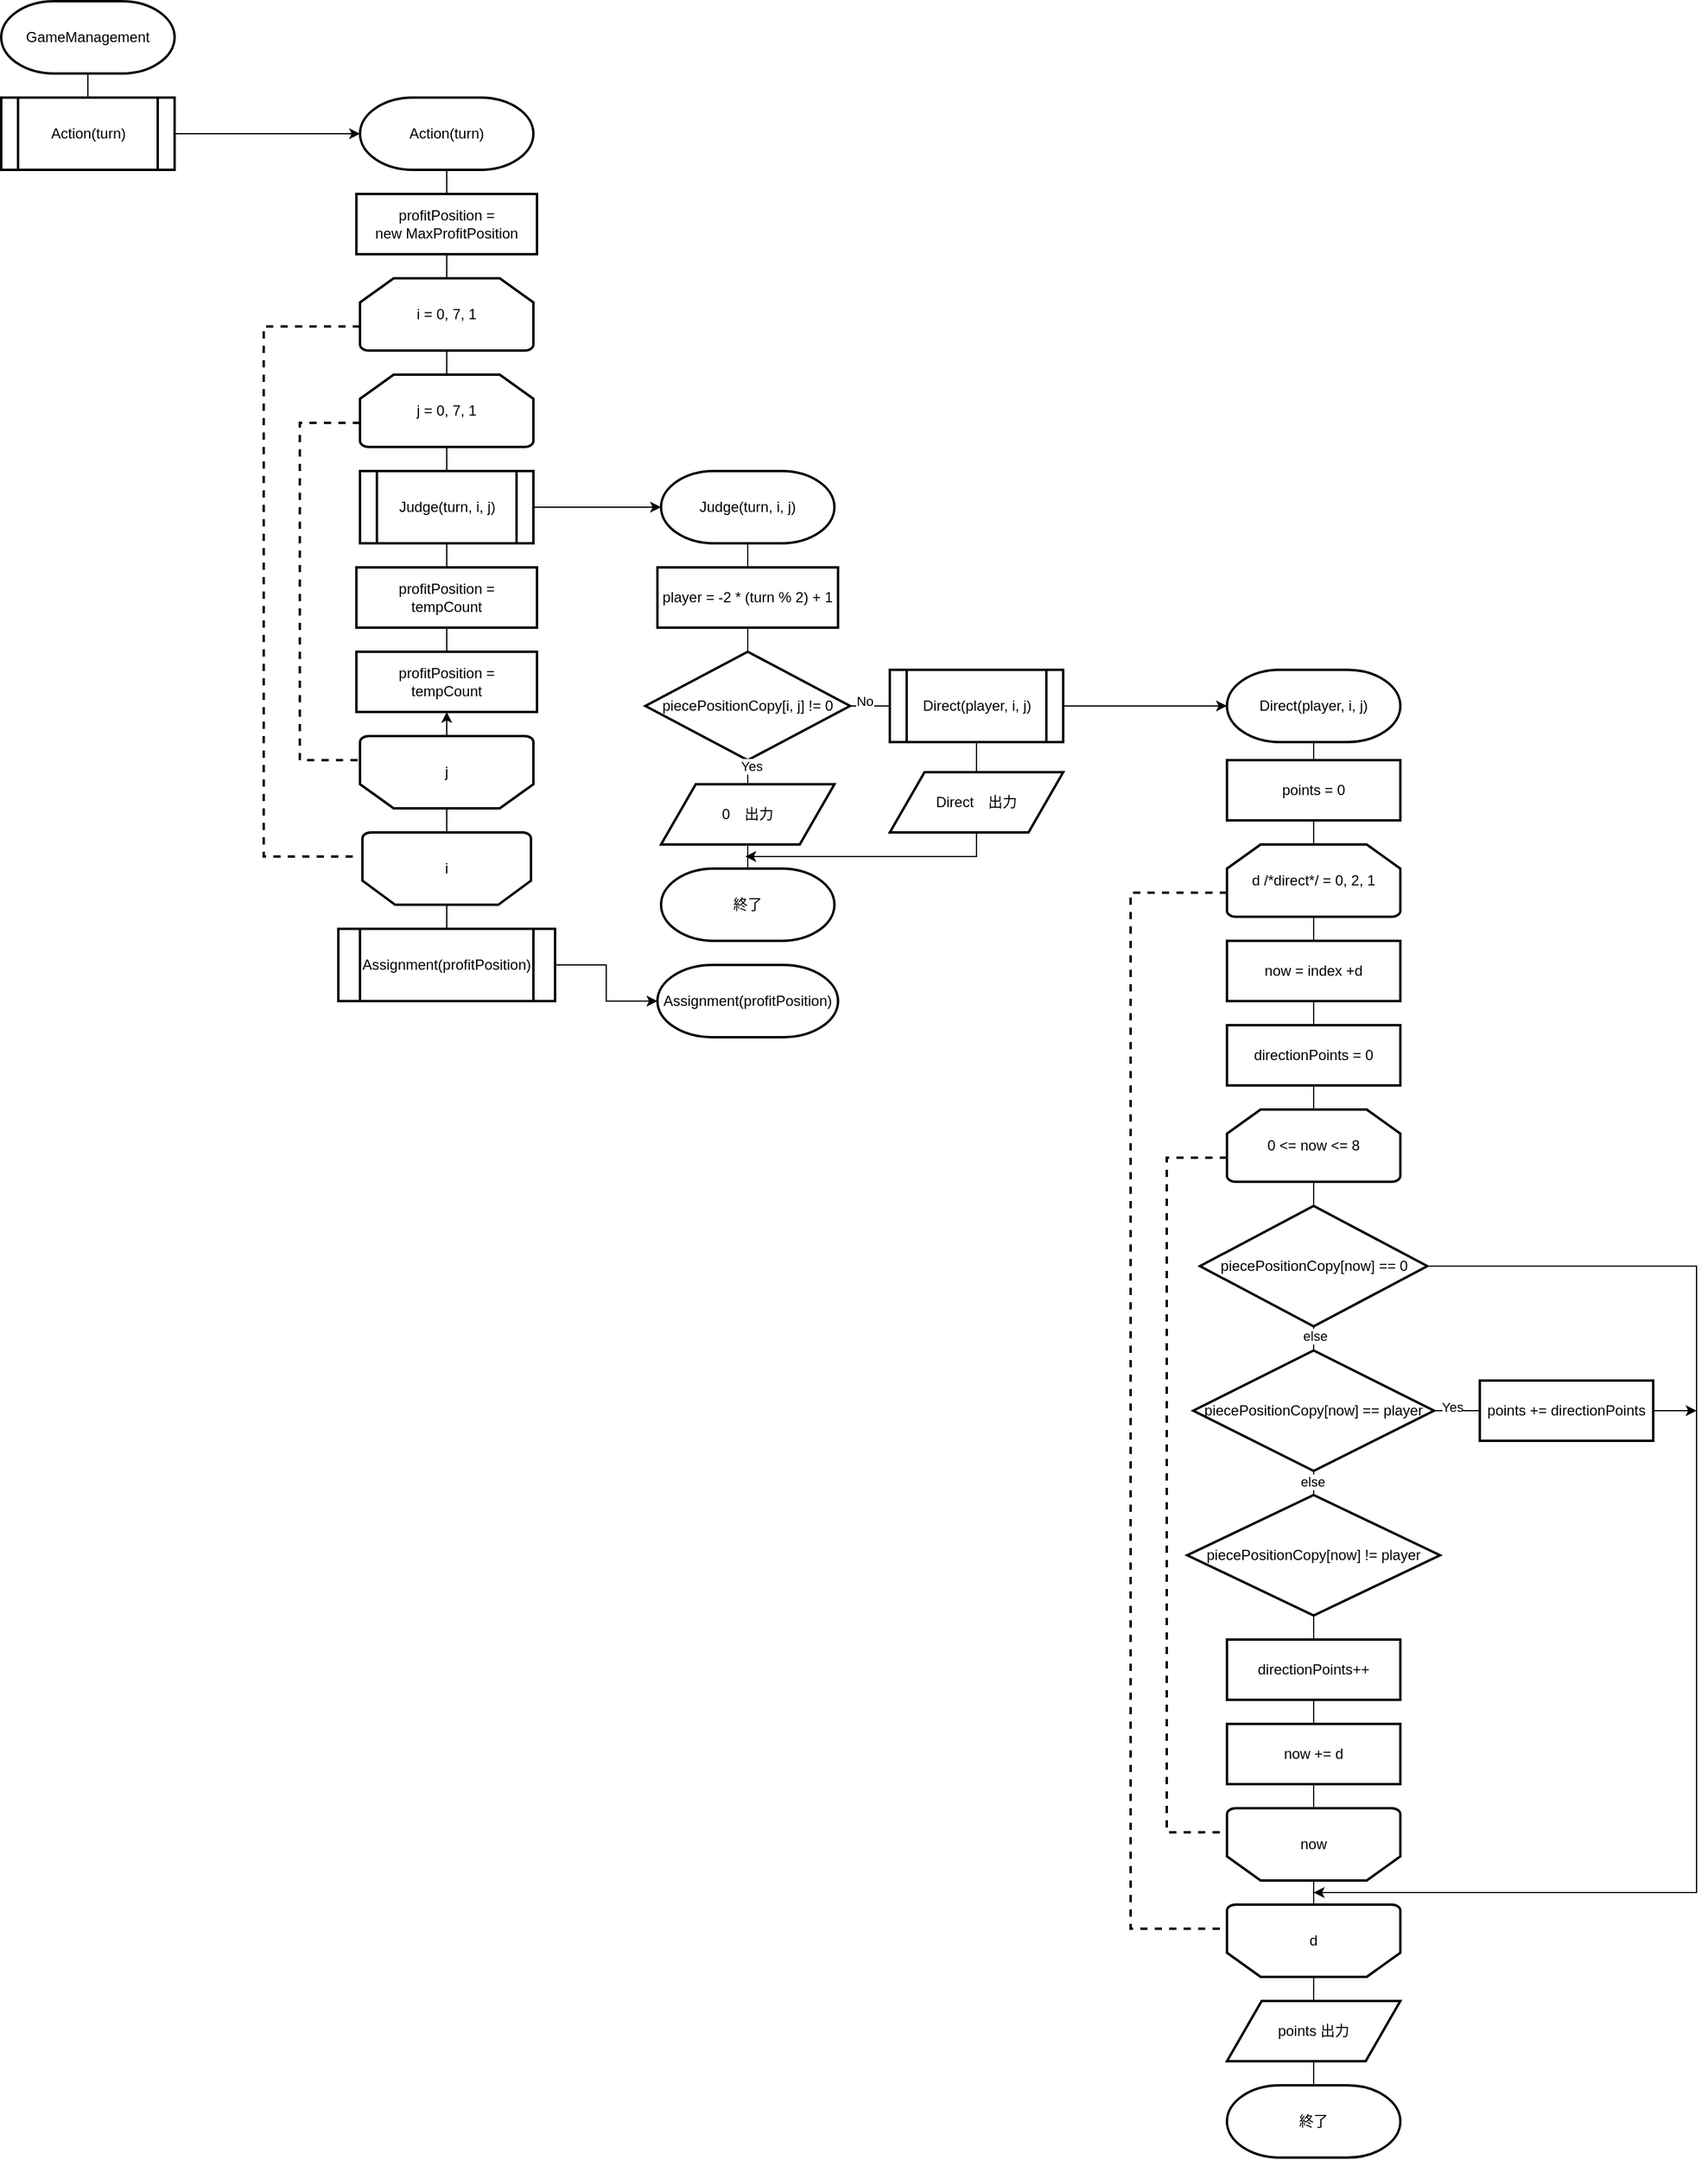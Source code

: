 <mxfile version="23.1.5" type="device" pages="2">
  <diagram id="C5RBs43oDa-KdzZeNtuy" name="Page-1">
    <mxGraphModel dx="1418" dy="820" grid="1" gridSize="10" guides="1" tooltips="1" connect="1" arrows="1" fold="1" page="1" pageScale="1" pageWidth="827" pageHeight="1169" math="0" shadow="0">
      <root>
        <mxCell id="WIyWlLk6GJQsqaUBKTNV-0" />
        <mxCell id="WIyWlLk6GJQsqaUBKTNV-1" parent="WIyWlLk6GJQsqaUBKTNV-0" />
        <mxCell id="agwVUXCPDCIQSjGOo7ro-16" value="" style="strokeWidth=2;html=1;shape=mxgraph.flowchart.annotation_1;align=left;pointerEvents=1;dashed=1;" parent="WIyWlLk6GJQsqaUBKTNV-1" vertex="1">
          <mxGeometry x="1280" y="750" width="80" height="860" as="geometry" />
        </mxCell>
        <mxCell id="eYszb-64A5oyMCoy8UrB-12" style="edgeStyle=orthogonalEdgeStyle;rounded=0;orthogonalLoop=1;jettySize=auto;html=1;strokeColor=none;" parent="WIyWlLk6GJQsqaUBKTNV-1" source="eYszb-64A5oyMCoy8UrB-8" edge="1">
          <mxGeometry relative="1" as="geometry">
            <mxPoint x="414" y="90" as="targetPoint" />
          </mxGeometry>
        </mxCell>
        <mxCell id="eYszb-64A5oyMCoy8UrB-13" style="edgeStyle=orthogonalEdgeStyle;rounded=0;orthogonalLoop=1;jettySize=auto;html=1;strokeColor=none;" parent="WIyWlLk6GJQsqaUBKTNV-1" source="eYszb-64A5oyMCoy8UrB-8" edge="1">
          <mxGeometry relative="1" as="geometry">
            <mxPoint x="414" y="90" as="targetPoint" />
          </mxGeometry>
        </mxCell>
        <mxCell id="eYszb-64A5oyMCoy8UrB-8" value="GameManagement" style="strokeWidth=2;html=1;shape=mxgraph.flowchart.terminator;whiteSpace=wrap;" parent="WIyWlLk6GJQsqaUBKTNV-1" vertex="1">
          <mxGeometry x="342" y="10" width="144" height="60" as="geometry" />
        </mxCell>
        <mxCell id="eYszb-64A5oyMCoy8UrB-15" value="Action(turn)" style="shape=process;whiteSpace=wrap;html=1;backgroundOutline=1;strokeWidth=2;" parent="WIyWlLk6GJQsqaUBKTNV-1" vertex="1">
          <mxGeometry x="342" y="90" width="144" height="60" as="geometry" />
        </mxCell>
        <mxCell id="eYszb-64A5oyMCoy8UrB-17" value="i = 0, 7, 1" style="strokeWidth=2;html=1;shape=mxgraph.flowchart.loop_limit;whiteSpace=wrap;" parent="WIyWlLk6GJQsqaUBKTNV-1" vertex="1">
          <mxGeometry x="640" y="240" width="144" height="60" as="geometry" />
        </mxCell>
        <mxCell id="eYszb-64A5oyMCoy8UrB-22" value="j = 0, 7, 1" style="strokeWidth=2;html=1;shape=mxgraph.flowchart.loop_limit;whiteSpace=wrap;container=0;aspect=fixed;" parent="WIyWlLk6GJQsqaUBKTNV-1" vertex="1">
          <mxGeometry x="640" y="320" width="144" height="60" as="geometry" />
        </mxCell>
        <mxCell id="eYszb-64A5oyMCoy8UrB-24" value="" style="endArrow=none;html=1;rounded=0;entryX=0.5;entryY=1;entryDx=0;entryDy=0;entryPerimeter=0;exitX=0.5;exitY=0;exitDx=0;exitDy=0;exitPerimeter=0;" parent="WIyWlLk6GJQsqaUBKTNV-1" source="eYszb-64A5oyMCoy8UrB-22" target="eYszb-64A5oyMCoy8UrB-17" edge="1">
          <mxGeometry width="50" height="50" relative="1" as="geometry">
            <mxPoint x="798" y="580" as="sourcePoint" />
            <mxPoint x="798" y="390" as="targetPoint" />
          </mxGeometry>
        </mxCell>
        <mxCell id="7pPhd5Vg0SRyyv8j0mYD-8" value="" style="edgeStyle=orthogonalEdgeStyle;rounded=0;orthogonalLoop=1;jettySize=auto;html=1;" parent="WIyWlLk6GJQsqaUBKTNV-1" source="eYszb-64A5oyMCoy8UrB-27" target="7pPhd5Vg0SRyyv8j0mYD-1" edge="1">
          <mxGeometry relative="1" as="geometry" />
        </mxCell>
        <mxCell id="eYszb-64A5oyMCoy8UrB-27" value="i" style="strokeWidth=2;html=1;shape=mxgraph.flowchart.loop_limit;whiteSpace=wrap;rotation=0;direction=west;" parent="WIyWlLk6GJQsqaUBKTNV-1" vertex="1">
          <mxGeometry x="642" y="700" width="140" height="60" as="geometry" />
        </mxCell>
        <mxCell id="eYszb-64A5oyMCoy8UrB-28" value="j" style="strokeWidth=2;html=1;shape=mxgraph.flowchart.loop_limit;whiteSpace=wrap;direction=west;" parent="WIyWlLk6GJQsqaUBKTNV-1" vertex="1">
          <mxGeometry x="640" y="620" width="144" height="60" as="geometry" />
        </mxCell>
        <mxCell id="eYszb-64A5oyMCoy8UrB-29" value="Action(turn)" style="strokeWidth=2;html=1;shape=mxgraph.flowchart.terminator;whiteSpace=wrap;" parent="WIyWlLk6GJQsqaUBKTNV-1" vertex="1">
          <mxGeometry x="640" y="90" width="144" height="60" as="geometry" />
        </mxCell>
        <mxCell id="eYszb-64A5oyMCoy8UrB-32" value="" style="strokeWidth=2;html=1;shape=mxgraph.flowchart.annotation_1;align=left;pointerEvents=1;dashed=1;" parent="WIyWlLk6GJQsqaUBKTNV-1" vertex="1">
          <mxGeometry x="560" y="280" width="80" height="440" as="geometry" />
        </mxCell>
        <mxCell id="eYszb-64A5oyMCoy8UrB-38" value="" style="endArrow=none;html=1;rounded=0;entryX=0.5;entryY=1;entryDx=0;entryDy=0;entryPerimeter=0;exitX=0.5;exitY=0;exitDx=0;exitDy=0;" parent="WIyWlLk6GJQsqaUBKTNV-1" source="eYszb-64A5oyMCoy8UrB-39" edge="1">
          <mxGeometry width="50" height="50" relative="1" as="geometry">
            <mxPoint x="712" y="400" as="sourcePoint" />
            <mxPoint x="712" y="380" as="targetPoint" />
          </mxGeometry>
        </mxCell>
        <mxCell id="eYszb-64A5oyMCoy8UrB-39" value="Judge(turn, i, j)" style="shape=process;whiteSpace=wrap;html=1;backgroundOutline=1;strokeWidth=2;" parent="WIyWlLk6GJQsqaUBKTNV-1" vertex="1">
          <mxGeometry x="640" y="400" width="144" height="60" as="geometry" />
        </mxCell>
        <mxCell id="eYszb-64A5oyMCoy8UrB-40" value="" style="endArrow=none;html=1;rounded=0;entryX=0.5;entryY=1;entryDx=0;entryDy=0;entryPerimeter=0;exitX=0.5;exitY=0;exitDx=0;exitDy=0;" parent="WIyWlLk6GJQsqaUBKTNV-1" source="eYszb-64A5oyMCoy8UrB-15" target="eYszb-64A5oyMCoy8UrB-8" edge="1">
          <mxGeometry width="50" height="50" relative="1" as="geometry">
            <mxPoint x="280" y="340" as="sourcePoint" />
            <mxPoint x="280" y="130" as="targetPoint" />
          </mxGeometry>
        </mxCell>
        <mxCell id="eYszb-64A5oyMCoy8UrB-41" value="Judge(turn, i, j)" style="strokeWidth=2;html=1;shape=mxgraph.flowchart.terminator;whiteSpace=wrap;" parent="WIyWlLk6GJQsqaUBKTNV-1" vertex="1">
          <mxGeometry x="890" y="400" width="144" height="60" as="geometry" />
        </mxCell>
        <mxCell id="eYszb-64A5oyMCoy8UrB-42" value="player = -2 * (turn % 2) + 1" style="html=1;dashed=0;whiteSpace=wrap;strokeWidth=2;" parent="WIyWlLk6GJQsqaUBKTNV-1" vertex="1">
          <mxGeometry x="887" y="480" width="150" height="50" as="geometry" />
        </mxCell>
        <mxCell id="eYszb-64A5oyMCoy8UrB-43" value="" style="endArrow=none;html=1;rounded=0;entryX=0.5;entryY=1;entryDx=0;entryDy=0;entryPerimeter=0;exitX=0.5;exitY=0;exitDx=0;exitDy=0;" parent="WIyWlLk6GJQsqaUBKTNV-1" source="eYszb-64A5oyMCoy8UrB-42" target="eYszb-64A5oyMCoy8UrB-41" edge="1">
          <mxGeometry width="50" height="50" relative="1" as="geometry">
            <mxPoint x="1110" y="660" as="sourcePoint" />
            <mxPoint x="1110" y="450" as="targetPoint" />
          </mxGeometry>
        </mxCell>
        <mxCell id="eYszb-64A5oyMCoy8UrB-47" value="piecePositionCopy[i, j] != 0" style="rhombus;whiteSpace=wrap;html=1;dashed=0;strokeWidth=2;" parent="WIyWlLk6GJQsqaUBKTNV-1" vertex="1">
          <mxGeometry x="877" y="550" width="170" height="90" as="geometry" />
        </mxCell>
        <mxCell id="eYszb-64A5oyMCoy8UrB-49" value="" style="endArrow=none;html=1;rounded=0;entryX=0.5;entryY=1;entryDx=0;entryDy=0;exitX=0.5;exitY=0;exitDx=0;exitDy=0;" parent="WIyWlLk6GJQsqaUBKTNV-1" source="eYszb-64A5oyMCoy8UrB-47" target="eYszb-64A5oyMCoy8UrB-42" edge="1">
          <mxGeometry width="50" height="50" relative="1" as="geometry">
            <mxPoint x="1170" y="700" as="sourcePoint" />
            <mxPoint x="1010" y="540" as="targetPoint" />
          </mxGeometry>
        </mxCell>
        <mxCell id="eYszb-64A5oyMCoy8UrB-50" value="0　出力" style="shape=parallelogram;perimeter=parallelogramPerimeter;whiteSpace=wrap;html=1;dashed=0;strokeWidth=2;" parent="WIyWlLk6GJQsqaUBKTNV-1" vertex="1">
          <mxGeometry x="890" y="660" width="144" height="50" as="geometry" />
        </mxCell>
        <mxCell id="eYszb-64A5oyMCoy8UrB-51" value="" style="endArrow=none;html=1;rounded=0;entryX=0.5;entryY=1;entryDx=0;entryDy=0;exitX=0.5;exitY=0;exitDx=0;exitDy=0;" parent="WIyWlLk6GJQsqaUBKTNV-1" source="eYszb-64A5oyMCoy8UrB-50" target="eYszb-64A5oyMCoy8UrB-47" edge="1">
          <mxGeometry width="50" height="50" relative="1" as="geometry">
            <mxPoint x="972" y="490" as="sourcePoint" />
            <mxPoint x="972" y="470" as="targetPoint" />
          </mxGeometry>
        </mxCell>
        <mxCell id="eYszb-64A5oyMCoy8UrB-52" value="Yes" style="edgeLabel;html=1;align=center;verticalAlign=middle;resizable=0;points=[];" parent="eYszb-64A5oyMCoy8UrB-51" vertex="1" connectable="0">
          <mxGeometry x="0.538" y="-3" relative="1" as="geometry">
            <mxPoint as="offset" />
          </mxGeometry>
        </mxCell>
        <mxCell id="eYszb-64A5oyMCoy8UrB-54" value="Direct(player, i, j)" style="shape=process;whiteSpace=wrap;html=1;backgroundOutline=1;strokeWidth=2;" parent="WIyWlLk6GJQsqaUBKTNV-1" vertex="1">
          <mxGeometry x="1080" y="565" width="144" height="60" as="geometry" />
        </mxCell>
        <mxCell id="eYszb-64A5oyMCoy8UrB-55" value="" style="endArrow=none;html=1;rounded=0;entryX=0;entryY=0.5;entryDx=0;entryDy=0;exitX=1;exitY=0.5;exitDx=0;exitDy=0;" parent="WIyWlLk6GJQsqaUBKTNV-1" source="eYszb-64A5oyMCoy8UrB-47" target="eYszb-64A5oyMCoy8UrB-54" edge="1">
          <mxGeometry width="50" height="50" relative="1" as="geometry">
            <mxPoint x="972" y="560" as="sourcePoint" />
            <mxPoint x="972" y="540" as="targetPoint" />
          </mxGeometry>
        </mxCell>
        <mxCell id="eYszb-64A5oyMCoy8UrB-56" value="No" style="edgeLabel;html=1;align=center;verticalAlign=middle;resizable=0;points=[];" parent="eYszb-64A5oyMCoy8UrB-55" vertex="1" connectable="0">
          <mxGeometry x="-0.258" y="4" relative="1" as="geometry">
            <mxPoint as="offset" />
          </mxGeometry>
        </mxCell>
        <mxCell id="eYszb-64A5oyMCoy8UrB-57" style="edgeStyle=orthogonalEdgeStyle;rounded=0;orthogonalLoop=1;jettySize=auto;html=1;entryX=0;entryY=0.5;entryDx=0;entryDy=0;entryPerimeter=0;" parent="WIyWlLk6GJQsqaUBKTNV-1" source="eYszb-64A5oyMCoy8UrB-15" target="eYszb-64A5oyMCoy8UrB-29" edge="1">
          <mxGeometry relative="1" as="geometry" />
        </mxCell>
        <mxCell id="eYszb-64A5oyMCoy8UrB-58" style="edgeStyle=orthogonalEdgeStyle;rounded=0;orthogonalLoop=1;jettySize=auto;html=1;entryX=0;entryY=0.5;entryDx=0;entryDy=0;entryPerimeter=0;" parent="WIyWlLk6GJQsqaUBKTNV-1" source="eYszb-64A5oyMCoy8UrB-39" target="eYszb-64A5oyMCoy8UrB-41" edge="1">
          <mxGeometry relative="1" as="geometry" />
        </mxCell>
        <mxCell id="eYszb-64A5oyMCoy8UrB-59" value="終了" style="strokeWidth=2;html=1;shape=mxgraph.flowchart.terminator;whiteSpace=wrap;" parent="WIyWlLk6GJQsqaUBKTNV-1" vertex="1">
          <mxGeometry x="890" y="730" width="144" height="60" as="geometry" />
        </mxCell>
        <mxCell id="eYszb-64A5oyMCoy8UrB-60" value="" style="endArrow=none;html=1;rounded=0;entryX=0.5;entryY=1;entryDx=0;entryDy=0;exitX=0.5;exitY=0;exitDx=0;exitDy=0;exitPerimeter=0;" parent="WIyWlLk6GJQsqaUBKTNV-1" source="eYszb-64A5oyMCoy8UrB-59" target="eYszb-64A5oyMCoy8UrB-50" edge="1">
          <mxGeometry width="50" height="50" relative="1" as="geometry">
            <mxPoint x="972" y="560" as="sourcePoint" />
            <mxPoint x="972" y="540" as="targetPoint" />
          </mxGeometry>
        </mxCell>
        <mxCell id="eYszb-64A5oyMCoy8UrB-61" value="Direct(player, i, j)" style="strokeWidth=2;html=1;shape=mxgraph.flowchart.terminator;whiteSpace=wrap;" parent="WIyWlLk6GJQsqaUBKTNV-1" vertex="1">
          <mxGeometry x="1360" y="565" width="144" height="60" as="geometry" />
        </mxCell>
        <mxCell id="eYszb-64A5oyMCoy8UrB-63" style="edgeStyle=orthogonalEdgeStyle;rounded=0;orthogonalLoop=1;jettySize=auto;html=1;entryX=0;entryY=0.5;entryDx=0;entryDy=0;entryPerimeter=0;" parent="WIyWlLk6GJQsqaUBKTNV-1" source="eYszb-64A5oyMCoy8UrB-54" target="eYszb-64A5oyMCoy8UrB-61" edge="1">
          <mxGeometry relative="1" as="geometry" />
        </mxCell>
        <mxCell id="eYszb-64A5oyMCoy8UrB-64" value="points = 0" style="html=1;dashed=0;whiteSpace=wrap;strokeWidth=2;" parent="WIyWlLk6GJQsqaUBKTNV-1" vertex="1">
          <mxGeometry x="1360" y="640" width="144" height="50" as="geometry" />
        </mxCell>
        <mxCell id="eYszb-64A5oyMCoy8UrB-65" value="" style="endArrow=none;html=1;rounded=0;entryX=0.5;entryY=1;entryDx=0;entryDy=0;exitX=0.5;exitY=0;exitDx=0;exitDy=0;entryPerimeter=0;" parent="WIyWlLk6GJQsqaUBKTNV-1" source="eYszb-64A5oyMCoy8UrB-64" target="eYszb-64A5oyMCoy8UrB-61" edge="1">
          <mxGeometry width="50" height="50" relative="1" as="geometry">
            <mxPoint x="972" y="560" as="sourcePoint" />
            <mxPoint x="972" y="540" as="targetPoint" />
          </mxGeometry>
        </mxCell>
        <mxCell id="eYszb-64A5oyMCoy8UrB-67" value="d /*direct*/ = 0, 2, 1" style="strokeWidth=2;html=1;shape=mxgraph.flowchart.loop_limit;whiteSpace=wrap;" parent="WIyWlLk6GJQsqaUBKTNV-1" vertex="1">
          <mxGeometry x="1360" y="710" width="144" height="60" as="geometry" />
        </mxCell>
        <mxCell id="coROIvZfiuk_chMDwLIC-0" value="" style="endArrow=none;html=1;rounded=0;entryX=0.5;entryY=1;entryDx=0;entryDy=0;exitX=0.5;exitY=0;exitDx=0;exitDy=0;exitPerimeter=0;" parent="WIyWlLk6GJQsqaUBKTNV-1" source="eYszb-64A5oyMCoy8UrB-67" target="eYszb-64A5oyMCoy8UrB-64" edge="1">
          <mxGeometry width="50" height="50" relative="1" as="geometry">
            <mxPoint x="1442" y="650" as="sourcePoint" />
            <mxPoint x="1432" y="770" as="targetPoint" />
          </mxGeometry>
        </mxCell>
        <mxCell id="RwoxaHTsZEn39ahJBDRb-0" value="now = index +d" style="html=1;dashed=0;whiteSpace=wrap;strokeWidth=2;" parent="WIyWlLk6GJQsqaUBKTNV-1" vertex="1">
          <mxGeometry x="1360" y="790" width="144" height="50" as="geometry" />
        </mxCell>
        <mxCell id="RwoxaHTsZEn39ahJBDRb-1" value="" style="endArrow=none;html=1;rounded=0;entryX=0.5;entryY=1;entryDx=0;entryDy=0;exitX=0.5;exitY=0;exitDx=0;exitDy=0;entryPerimeter=0;" parent="WIyWlLk6GJQsqaUBKTNV-1" source="RwoxaHTsZEn39ahJBDRb-0" target="eYszb-64A5oyMCoy8UrB-67" edge="1">
          <mxGeometry width="50" height="50" relative="1" as="geometry">
            <mxPoint x="1442" y="720" as="sourcePoint" />
            <mxPoint x="1442" y="700" as="targetPoint" />
          </mxGeometry>
        </mxCell>
        <mxCell id="RwoxaHTsZEn39ahJBDRb-2" value="directionPoints = 0" style="html=1;dashed=0;whiteSpace=wrap;strokeWidth=2;" parent="WIyWlLk6GJQsqaUBKTNV-1" vertex="1">
          <mxGeometry x="1360" y="860" width="144" height="50" as="geometry" />
        </mxCell>
        <mxCell id="RwoxaHTsZEn39ahJBDRb-3" value="" style="endArrow=none;html=1;rounded=0;entryX=0.5;entryY=1;entryDx=0;entryDy=0;exitX=0.5;exitY=0;exitDx=0;exitDy=0;" parent="WIyWlLk6GJQsqaUBKTNV-1" source="RwoxaHTsZEn39ahJBDRb-2" target="RwoxaHTsZEn39ahJBDRb-0" edge="1">
          <mxGeometry width="50" height="50" relative="1" as="geometry">
            <mxPoint x="1442" y="800" as="sourcePoint" />
            <mxPoint x="1442" y="780" as="targetPoint" />
          </mxGeometry>
        </mxCell>
        <mxCell id="RwoxaHTsZEn39ahJBDRb-4" value="0 &amp;lt;= now &amp;lt;= 8" style="strokeWidth=2;html=1;shape=mxgraph.flowchart.loop_limit;whiteSpace=wrap;" parent="WIyWlLk6GJQsqaUBKTNV-1" vertex="1">
          <mxGeometry x="1360" y="930" width="144" height="60" as="geometry" />
        </mxCell>
        <mxCell id="RwoxaHTsZEn39ahJBDRb-5" value="" style="endArrow=none;html=1;rounded=0;entryX=0.5;entryY=1;entryDx=0;entryDy=0;exitX=0.5;exitY=0;exitDx=0;exitDy=0;exitPerimeter=0;" parent="WIyWlLk6GJQsqaUBKTNV-1" source="RwoxaHTsZEn39ahJBDRb-4" target="RwoxaHTsZEn39ahJBDRb-2" edge="1">
          <mxGeometry width="50" height="50" relative="1" as="geometry">
            <mxPoint x="1442" y="870" as="sourcePoint" />
            <mxPoint x="1442" y="850" as="targetPoint" />
          </mxGeometry>
        </mxCell>
        <mxCell id="agwVUXCPDCIQSjGOo7ro-17" style="edgeStyle=orthogonalEdgeStyle;rounded=0;orthogonalLoop=1;jettySize=auto;html=1;" parent="WIyWlLk6GJQsqaUBKTNV-1" source="RwoxaHTsZEn39ahJBDRb-6" edge="1">
          <mxGeometry relative="1" as="geometry">
            <mxPoint x="1432" y="1580" as="targetPoint" />
            <Array as="points">
              <mxPoint x="1750" y="1060" />
              <mxPoint x="1750" y="1580" />
              <mxPoint x="1432" y="1580" />
            </Array>
          </mxGeometry>
        </mxCell>
        <mxCell id="RwoxaHTsZEn39ahJBDRb-6" value="piecePositionCopy[now] == 0" style="rhombus;whiteSpace=wrap;html=1;dashed=0;strokeWidth=2;" parent="WIyWlLk6GJQsqaUBKTNV-1" vertex="1">
          <mxGeometry x="1337.55" y="1010" width="188.89" height="100" as="geometry" />
        </mxCell>
        <mxCell id="RwoxaHTsZEn39ahJBDRb-7" value="" style="endArrow=none;html=1;rounded=0;entryX=0.5;entryY=1;entryDx=0;entryDy=0;exitX=0.5;exitY=0;exitDx=0;exitDy=0;entryPerimeter=0;" parent="WIyWlLk6GJQsqaUBKTNV-1" source="RwoxaHTsZEn39ahJBDRb-6" target="RwoxaHTsZEn39ahJBDRb-4" edge="1">
          <mxGeometry width="50" height="50" relative="1" as="geometry">
            <mxPoint x="1442" y="940" as="sourcePoint" />
            <mxPoint x="1442" y="920" as="targetPoint" />
          </mxGeometry>
        </mxCell>
        <mxCell id="RwoxaHTsZEn39ahJBDRb-8" value="piecePositionCopy[now] == player" style="rhombus;whiteSpace=wrap;html=1;dashed=0;strokeWidth=2;" parent="WIyWlLk6GJQsqaUBKTNV-1" vertex="1">
          <mxGeometry x="1332" y="1130" width="200" height="100" as="geometry" />
        </mxCell>
        <mxCell id="RwoxaHTsZEn39ahJBDRb-11" value="piecePositionCopy[now] != player" style="rhombus;whiteSpace=wrap;html=1;dashed=0;strokeWidth=2;" parent="WIyWlLk6GJQsqaUBKTNV-1" vertex="1">
          <mxGeometry x="1327" y="1250" width="210" height="100" as="geometry" />
        </mxCell>
        <mxCell id="agwVUXCPDCIQSjGOo7ro-5" value="" style="endArrow=none;html=1;rounded=0;entryX=0.5;entryY=1;entryDx=0;entryDy=0;exitX=0.5;exitY=0;exitDx=0;exitDy=0;" parent="WIyWlLk6GJQsqaUBKTNV-1" source="RwoxaHTsZEn39ahJBDRb-8" target="RwoxaHTsZEn39ahJBDRb-6" edge="1">
          <mxGeometry width="50" height="50" relative="1" as="geometry">
            <mxPoint x="1442" y="1020" as="sourcePoint" />
            <mxPoint x="1442" y="1000" as="targetPoint" />
          </mxGeometry>
        </mxCell>
        <mxCell id="agwVUXCPDCIQSjGOo7ro-7" value="else" style="edgeLabel;html=1;align=center;verticalAlign=middle;resizable=0;points=[];" parent="agwVUXCPDCIQSjGOo7ro-5" vertex="1" connectable="0">
          <mxGeometry x="0.175" y="-1" relative="1" as="geometry">
            <mxPoint as="offset" />
          </mxGeometry>
        </mxCell>
        <mxCell id="agwVUXCPDCIQSjGOo7ro-6" value="" style="endArrow=none;html=1;rounded=0;entryX=0.5;entryY=1;entryDx=0;entryDy=0;exitX=0.5;exitY=0;exitDx=0;exitDy=0;" parent="WIyWlLk6GJQsqaUBKTNV-1" source="RwoxaHTsZEn39ahJBDRb-11" target="RwoxaHTsZEn39ahJBDRb-8" edge="1">
          <mxGeometry width="50" height="50" relative="1" as="geometry">
            <mxPoint x="1452" y="1030" as="sourcePoint" />
            <mxPoint x="1452" y="1010" as="targetPoint" />
          </mxGeometry>
        </mxCell>
        <mxCell id="agwVUXCPDCIQSjGOo7ro-8" value="else" style="edgeLabel;html=1;align=center;verticalAlign=middle;resizable=0;points=[];" parent="agwVUXCPDCIQSjGOo7ro-6" vertex="1" connectable="0">
          <mxGeometry x="0.05" y="1" relative="1" as="geometry">
            <mxPoint y="-1" as="offset" />
          </mxGeometry>
        </mxCell>
        <mxCell id="agwVUXCPDCIQSjGOo7ro-9" value="now" style="strokeWidth=2;html=1;shape=mxgraph.flowchart.loop_limit;whiteSpace=wrap;direction=west;" parent="WIyWlLk6GJQsqaUBKTNV-1" vertex="1">
          <mxGeometry x="1360" y="1510" width="144" height="60" as="geometry" />
        </mxCell>
        <mxCell id="agwVUXCPDCIQSjGOo7ro-10" value="now += d" style="html=1;dashed=0;whiteSpace=wrap;strokeWidth=2;" parent="WIyWlLk6GJQsqaUBKTNV-1" vertex="1">
          <mxGeometry x="1360" y="1440" width="144" height="50" as="geometry" />
        </mxCell>
        <mxCell id="agwVUXCPDCIQSjGOo7ro-11" value="" style="endArrow=none;html=1;rounded=0;entryX=0.5;entryY=1;entryDx=0;entryDy=0;exitX=0.5;exitY=0;exitDx=0;exitDy=0;" parent="WIyWlLk6GJQsqaUBKTNV-1" source="agwVUXCPDCIQSjGOo7ro-10" target="agwVUXCPDCIQSjGOo7ro-22" edge="1">
          <mxGeometry width="50" height="50" relative="1" as="geometry">
            <mxPoint x="1442" y="1140" as="sourcePoint" />
            <mxPoint x="1432" y="1470" as="targetPoint" />
          </mxGeometry>
        </mxCell>
        <mxCell id="agwVUXCPDCIQSjGOo7ro-12" value="" style="endArrow=none;html=1;rounded=0;entryX=0.5;entryY=1;entryDx=0;entryDy=0;exitX=0.5;exitY=1;exitDx=0;exitDy=0;exitPerimeter=0;" parent="WIyWlLk6GJQsqaUBKTNV-1" source="agwVUXCPDCIQSjGOo7ro-9" target="agwVUXCPDCIQSjGOo7ro-10" edge="1">
          <mxGeometry width="50" height="50" relative="1" as="geometry">
            <mxPoint x="1442" y="1510" as="sourcePoint" />
            <mxPoint x="1442" y="1490" as="targetPoint" />
          </mxGeometry>
        </mxCell>
        <mxCell id="agwVUXCPDCIQSjGOo7ro-13" value="" style="strokeWidth=2;html=1;shape=mxgraph.flowchart.annotation_1;align=left;pointerEvents=1;dashed=1;" parent="WIyWlLk6GJQsqaUBKTNV-1" vertex="1">
          <mxGeometry x="1310" y="970" width="50" height="560" as="geometry" />
        </mxCell>
        <mxCell id="agwVUXCPDCIQSjGOo7ro-14" value="d" style="strokeWidth=2;html=1;shape=mxgraph.flowchart.loop_limit;whiteSpace=wrap;direction=west;" parent="WIyWlLk6GJQsqaUBKTNV-1" vertex="1">
          <mxGeometry x="1360" y="1590" width="144" height="60" as="geometry" />
        </mxCell>
        <mxCell id="agwVUXCPDCIQSjGOo7ro-15" value="" style="endArrow=none;html=1;rounded=0;entryX=0.5;entryY=0;entryDx=0;entryDy=0;exitX=0.5;exitY=1;exitDx=0;exitDy=0;exitPerimeter=0;entryPerimeter=0;" parent="WIyWlLk6GJQsqaUBKTNV-1" source="agwVUXCPDCIQSjGOo7ro-14" target="agwVUXCPDCIQSjGOo7ro-9" edge="1">
          <mxGeometry width="50" height="50" relative="1" as="geometry">
            <mxPoint x="1442" y="1520" as="sourcePoint" />
            <mxPoint x="1442" y="1500" as="targetPoint" />
          </mxGeometry>
        </mxCell>
        <mxCell id="agwVUXCPDCIQSjGOo7ro-21" style="edgeStyle=orthogonalEdgeStyle;rounded=0;orthogonalLoop=1;jettySize=auto;html=1;" parent="WIyWlLk6GJQsqaUBKTNV-1" source="agwVUXCPDCIQSjGOo7ro-18" edge="1">
          <mxGeometry relative="1" as="geometry">
            <mxPoint x="1750" y="1180" as="targetPoint" />
          </mxGeometry>
        </mxCell>
        <mxCell id="agwVUXCPDCIQSjGOo7ro-18" value="points += directionPoints" style="html=1;dashed=0;whiteSpace=wrap;strokeWidth=2;" parent="WIyWlLk6GJQsqaUBKTNV-1" vertex="1">
          <mxGeometry x="1570" y="1155" width="144" height="50" as="geometry" />
        </mxCell>
        <mxCell id="agwVUXCPDCIQSjGOo7ro-19" value="" style="endArrow=none;html=1;rounded=0;entryX=1;entryY=0.5;entryDx=0;entryDy=0;exitX=0;exitY=0.5;exitDx=0;exitDy=0;" parent="WIyWlLk6GJQsqaUBKTNV-1" source="agwVUXCPDCIQSjGOo7ro-18" target="RwoxaHTsZEn39ahJBDRb-8" edge="1">
          <mxGeometry width="50" height="50" relative="1" as="geometry">
            <mxPoint x="1442" y="1020" as="sourcePoint" />
            <mxPoint x="1442" y="1000" as="targetPoint" />
          </mxGeometry>
        </mxCell>
        <mxCell id="agwVUXCPDCIQSjGOo7ro-20" value="Yes" style="edgeLabel;html=1;align=center;verticalAlign=middle;resizable=0;points=[];" parent="agwVUXCPDCIQSjGOo7ro-19" vertex="1" connectable="0">
          <mxGeometry x="0.202" y="-3" relative="1" as="geometry">
            <mxPoint as="offset" />
          </mxGeometry>
        </mxCell>
        <mxCell id="agwVUXCPDCIQSjGOo7ro-22" value="directionPoints++" style="html=1;dashed=0;whiteSpace=wrap;strokeWidth=2;" parent="WIyWlLk6GJQsqaUBKTNV-1" vertex="1">
          <mxGeometry x="1360" y="1370" width="144" height="50" as="geometry" />
        </mxCell>
        <mxCell id="agwVUXCPDCIQSjGOo7ro-26" value="" style="endArrow=none;html=1;rounded=0;entryX=0.5;entryY=1;entryDx=0;entryDy=0;exitX=0.5;exitY=0;exitDx=0;exitDy=0;" parent="WIyWlLk6GJQsqaUBKTNV-1" source="agwVUXCPDCIQSjGOo7ro-22" target="RwoxaHTsZEn39ahJBDRb-11" edge="1">
          <mxGeometry width="50" height="50" relative="1" as="geometry">
            <mxPoint x="1442" y="1020" as="sourcePoint" />
            <mxPoint x="1442" y="1000" as="targetPoint" />
          </mxGeometry>
        </mxCell>
        <mxCell id="agwVUXCPDCIQSjGOo7ro-28" value="終了" style="strokeWidth=2;html=1;shape=mxgraph.flowchart.terminator;whiteSpace=wrap;" parent="WIyWlLk6GJQsqaUBKTNV-1" vertex="1">
          <mxGeometry x="1359.99" y="1740" width="144" height="60" as="geometry" />
        </mxCell>
        <mxCell id="agwVUXCPDCIQSjGOo7ro-31" value="points 出力" style="shape=parallelogram;perimeter=parallelogramPerimeter;whiteSpace=wrap;html=1;dashed=0;strokeWidth=2;" parent="WIyWlLk6GJQsqaUBKTNV-1" vertex="1">
          <mxGeometry x="1360" y="1670" width="144" height="50" as="geometry" />
        </mxCell>
        <mxCell id="agwVUXCPDCIQSjGOo7ro-32" value="" style="endArrow=none;html=1;rounded=0;entryX=0.5;entryY=0;entryDx=0;entryDy=0;exitX=0.5;exitY=0;exitDx=0;exitDy=0;entryPerimeter=0;" parent="WIyWlLk6GJQsqaUBKTNV-1" source="agwVUXCPDCIQSjGOo7ro-31" target="agwVUXCPDCIQSjGOo7ro-14" edge="1">
          <mxGeometry width="50" height="50" relative="1" as="geometry">
            <mxPoint x="1442" y="1600" as="sourcePoint" />
            <mxPoint x="1442" y="1580" as="targetPoint" />
          </mxGeometry>
        </mxCell>
        <mxCell id="agwVUXCPDCIQSjGOo7ro-33" value="" style="endArrow=none;html=1;rounded=0;entryX=0.5;entryY=1;entryDx=0;entryDy=0;exitX=0.5;exitY=0;exitDx=0;exitDy=0;exitPerimeter=0;" parent="WIyWlLk6GJQsqaUBKTNV-1" source="agwVUXCPDCIQSjGOo7ro-28" target="agwVUXCPDCIQSjGOo7ro-31" edge="1">
          <mxGeometry width="50" height="50" relative="1" as="geometry">
            <mxPoint x="1452" y="1610" as="sourcePoint" />
            <mxPoint x="1452" y="1590" as="targetPoint" />
          </mxGeometry>
        </mxCell>
        <mxCell id="agwVUXCPDCIQSjGOo7ro-37" style="edgeStyle=orthogonalEdgeStyle;rounded=0;orthogonalLoop=1;jettySize=auto;html=1;" parent="WIyWlLk6GJQsqaUBKTNV-1" source="agwVUXCPDCIQSjGOo7ro-35" edge="1">
          <mxGeometry relative="1" as="geometry">
            <mxPoint x="960" y="720" as="targetPoint" />
            <Array as="points">
              <mxPoint x="1152" y="720" />
            </Array>
          </mxGeometry>
        </mxCell>
        <mxCell id="agwVUXCPDCIQSjGOo7ro-35" value="Direct　出力" style="shape=parallelogram;perimeter=parallelogramPerimeter;whiteSpace=wrap;html=1;dashed=0;strokeWidth=2;" parent="WIyWlLk6GJQsqaUBKTNV-1" vertex="1">
          <mxGeometry x="1080" y="650" width="144" height="50" as="geometry" />
        </mxCell>
        <mxCell id="agwVUXCPDCIQSjGOo7ro-36" value="" style="endArrow=none;html=1;rounded=0;entryX=0.5;entryY=1;entryDx=0;entryDy=0;exitX=0.5;exitY=0;exitDx=0;exitDy=0;" parent="WIyWlLk6GJQsqaUBKTNV-1" source="agwVUXCPDCIQSjGOo7ro-35" target="eYszb-64A5oyMCoy8UrB-54" edge="1">
          <mxGeometry width="50" height="50" relative="1" as="geometry">
            <mxPoint x="972" y="560" as="sourcePoint" />
            <mxPoint x="972" y="540" as="targetPoint" />
          </mxGeometry>
        </mxCell>
        <mxCell id="agwVUXCPDCIQSjGOo7ro-38" value="profitPosition = &lt;br&gt;new MaxProfitPosition" style="html=1;dashed=0;whiteSpace=wrap;strokeWidth=2;" parent="WIyWlLk6GJQsqaUBKTNV-1" vertex="1">
          <mxGeometry x="637" y="170" width="150" height="50" as="geometry" />
        </mxCell>
        <mxCell id="agwVUXCPDCIQSjGOo7ro-39" value="" style="endArrow=none;html=1;rounded=0;entryX=0.5;entryY=1;entryDx=0;entryDy=0;exitX=0.5;exitY=0;exitDx=0;exitDy=0;exitPerimeter=0;" parent="WIyWlLk6GJQsqaUBKTNV-1" source="eYszb-64A5oyMCoy8UrB-17" target="agwVUXCPDCIQSjGOo7ro-38" edge="1">
          <mxGeometry width="50" height="50" relative="1" as="geometry">
            <mxPoint x="722" y="330" as="sourcePoint" />
            <mxPoint x="722" y="310" as="targetPoint" />
          </mxGeometry>
        </mxCell>
        <mxCell id="agwVUXCPDCIQSjGOo7ro-40" value="" style="endArrow=none;html=1;rounded=0;entryX=0.5;entryY=1;entryDx=0;entryDy=0;entryPerimeter=0;exitX=0.5;exitY=0;exitDx=0;exitDy=0;" parent="WIyWlLk6GJQsqaUBKTNV-1" source="agwVUXCPDCIQSjGOo7ro-38" target="eYszb-64A5oyMCoy8UrB-29" edge="1">
          <mxGeometry width="50" height="50" relative="1" as="geometry">
            <mxPoint x="732" y="340" as="sourcePoint" />
            <mxPoint x="732" y="320" as="targetPoint" />
          </mxGeometry>
        </mxCell>
        <mxCell id="7pPhd5Vg0SRyyv8j0mYD-0" value="profitPosition = &lt;br&gt;tempCount" style="html=1;dashed=0;whiteSpace=wrap;strokeWidth=2;" parent="WIyWlLk6GJQsqaUBKTNV-1" vertex="1">
          <mxGeometry x="637" y="480" width="150" height="50" as="geometry" />
        </mxCell>
        <mxCell id="7pPhd5Vg0SRyyv8j0mYD-1" value="profitPosition = &lt;br&gt;tempCount" style="html=1;dashed=0;whiteSpace=wrap;strokeWidth=2;" parent="WIyWlLk6GJQsqaUBKTNV-1" vertex="1">
          <mxGeometry x="637" y="550" width="150" height="50" as="geometry" />
        </mxCell>
        <mxCell id="7pPhd5Vg0SRyyv8j0mYD-2" value="" style="endArrow=none;html=1;rounded=0;entryX=0.5;entryY=1;entryDx=0;entryDy=0;exitX=0.5;exitY=0;exitDx=0;exitDy=0;" parent="WIyWlLk6GJQsqaUBKTNV-1" source="7pPhd5Vg0SRyyv8j0mYD-0" target="eYszb-64A5oyMCoy8UrB-39" edge="1">
          <mxGeometry width="50" height="50" relative="1" as="geometry">
            <mxPoint x="722" y="410" as="sourcePoint" />
            <mxPoint x="722" y="390" as="targetPoint" />
          </mxGeometry>
        </mxCell>
        <mxCell id="7pPhd5Vg0SRyyv8j0mYD-3" value="" style="endArrow=none;html=1;rounded=0;entryX=0.5;entryY=1;entryDx=0;entryDy=0;exitX=0.5;exitY=0;exitDx=0;exitDy=0;" parent="WIyWlLk6GJQsqaUBKTNV-1" source="7pPhd5Vg0SRyyv8j0mYD-1" target="7pPhd5Vg0SRyyv8j0mYD-0" edge="1">
          <mxGeometry width="50" height="50" relative="1" as="geometry">
            <mxPoint x="722" y="490" as="sourcePoint" />
            <mxPoint x="722" y="470" as="targetPoint" />
          </mxGeometry>
        </mxCell>
        <mxCell id="7pPhd5Vg0SRyyv8j0mYD-4" value="" style="endArrow=none;html=1;rounded=0;entryX=0.5;entryY=1;entryDx=0;entryDy=0;exitX=0.5;exitY=1;exitDx=0;exitDy=0;exitPerimeter=0;" parent="WIyWlLk6GJQsqaUBKTNV-1" source="eYszb-64A5oyMCoy8UrB-28" target="7pPhd5Vg0SRyyv8j0mYD-1" edge="1">
          <mxGeometry width="50" height="50" relative="1" as="geometry">
            <mxPoint x="722" y="560" as="sourcePoint" />
            <mxPoint x="722" y="540" as="targetPoint" />
          </mxGeometry>
        </mxCell>
        <mxCell id="7pPhd5Vg0SRyyv8j0mYD-5" value="" style="endArrow=none;html=1;rounded=0;entryX=0.5;entryY=0;entryDx=0;entryDy=0;exitX=0.5;exitY=1;exitDx=0;exitDy=0;exitPerimeter=0;entryPerimeter=0;" parent="WIyWlLk6GJQsqaUBKTNV-1" source="eYszb-64A5oyMCoy8UrB-27" target="eYszb-64A5oyMCoy8UrB-28" edge="1">
          <mxGeometry width="50" height="50" relative="1" as="geometry">
            <mxPoint x="722" y="630" as="sourcePoint" />
            <mxPoint x="722" y="610" as="targetPoint" />
          </mxGeometry>
        </mxCell>
        <mxCell id="7pPhd5Vg0SRyyv8j0mYD-6" value="" style="strokeWidth=2;html=1;shape=mxgraph.flowchart.annotation_1;align=left;pointerEvents=1;dashed=1;" parent="WIyWlLk6GJQsqaUBKTNV-1" vertex="1">
          <mxGeometry x="590" y="360" width="50" height="280" as="geometry" />
        </mxCell>
        <mxCell id="7pPhd5Vg0SRyyv8j0mYD-10" style="edgeStyle=orthogonalEdgeStyle;rounded=0;orthogonalLoop=1;jettySize=auto;html=1;entryX=0;entryY=0.5;entryDx=0;entryDy=0;entryPerimeter=0;" parent="WIyWlLk6GJQsqaUBKTNV-1" source="7pPhd5Vg0SRyyv8j0mYD-7" target="7pPhd5Vg0SRyyv8j0mYD-11" edge="1">
          <mxGeometry relative="1" as="geometry">
            <mxPoint x="850" y="840" as="targetPoint" />
          </mxGeometry>
        </mxCell>
        <mxCell id="7pPhd5Vg0SRyyv8j0mYD-7" value="Assignment(profitPosition)" style="shape=process;whiteSpace=wrap;html=1;backgroundOutline=1;strokeWidth=2;" parent="WIyWlLk6GJQsqaUBKTNV-1" vertex="1">
          <mxGeometry x="622" y="780" width="180" height="60" as="geometry" />
        </mxCell>
        <mxCell id="7pPhd5Vg0SRyyv8j0mYD-9" value="" style="endArrow=none;html=1;rounded=0;entryX=0.5;entryY=0;entryDx=0;entryDy=0;exitX=0.5;exitY=0;exitDx=0;exitDy=0;entryPerimeter=0;" parent="WIyWlLk6GJQsqaUBKTNV-1" source="7pPhd5Vg0SRyyv8j0mYD-7" target="eYszb-64A5oyMCoy8UrB-27" edge="1">
          <mxGeometry width="50" height="50" relative="1" as="geometry">
            <mxPoint x="722" y="710" as="sourcePoint" />
            <mxPoint x="722" y="690" as="targetPoint" />
          </mxGeometry>
        </mxCell>
        <mxCell id="7pPhd5Vg0SRyyv8j0mYD-11" value="Assignment(profitPosition)" style="strokeWidth=2;html=1;shape=mxgraph.flowchart.terminator;whiteSpace=wrap;" parent="WIyWlLk6GJQsqaUBKTNV-1" vertex="1">
          <mxGeometry x="887" y="810" width="150" height="60" as="geometry" />
        </mxCell>
      </root>
    </mxGraphModel>
  </diagram>
  <diagram name="Page-1のコピー" id="H1h4OZFNGxaSAXg3aYg-">
    <mxGraphModel dx="1434" dy="836" grid="1" gridSize="10" guides="1" tooltips="1" connect="1" arrows="1" fold="1" page="1" pageScale="1" pageWidth="827" pageHeight="1169" math="0" shadow="0">
      <root>
        <mxCell id="9-R6-vF6UG9NdgnYRo2X-0" />
        <mxCell id="9-R6-vF6UG9NdgnYRo2X-1" parent="9-R6-vF6UG9NdgnYRo2X-0" />
        <mxCell id="9-R6-vF6UG9NdgnYRo2X-2" value="" style="strokeWidth=2;html=1;shape=mxgraph.flowchart.annotation_1;align=left;pointerEvents=1;dashed=1;" vertex="1" parent="9-R6-vF6UG9NdgnYRo2X-1">
          <mxGeometry x="1280" y="750" width="80" height="860" as="geometry" />
        </mxCell>
        <mxCell id="9-R6-vF6UG9NdgnYRo2X-3" style="edgeStyle=orthogonalEdgeStyle;rounded=0;orthogonalLoop=1;jettySize=auto;html=1;strokeColor=none;" edge="1" parent="9-R6-vF6UG9NdgnYRo2X-1" source="9-R6-vF6UG9NdgnYRo2X-5">
          <mxGeometry relative="1" as="geometry">
            <mxPoint x="414" y="90" as="targetPoint" />
          </mxGeometry>
        </mxCell>
        <mxCell id="9-R6-vF6UG9NdgnYRo2X-4" style="edgeStyle=orthogonalEdgeStyle;rounded=0;orthogonalLoop=1;jettySize=auto;html=1;strokeColor=none;" edge="1" parent="9-R6-vF6UG9NdgnYRo2X-1" source="9-R6-vF6UG9NdgnYRo2X-5">
          <mxGeometry relative="1" as="geometry">
            <mxPoint x="414" y="90" as="targetPoint" />
          </mxGeometry>
        </mxCell>
        <mxCell id="9-R6-vF6UG9NdgnYRo2X-5" value="GameManagement" style="strokeWidth=2;html=1;shape=mxgraph.flowchart.terminator;whiteSpace=wrap;" vertex="1" parent="9-R6-vF6UG9NdgnYRo2X-1">
          <mxGeometry x="342" y="10" width="144" height="60" as="geometry" />
        </mxCell>
        <mxCell id="9-R6-vF6UG9NdgnYRo2X-6" value="Action(turn)" style="shape=process;whiteSpace=wrap;html=1;backgroundOutline=1;strokeWidth=2;" vertex="1" parent="9-R6-vF6UG9NdgnYRo2X-1">
          <mxGeometry x="342" y="90" width="144" height="60" as="geometry" />
        </mxCell>
        <mxCell id="9-R6-vF6UG9NdgnYRo2X-7" value="i = 0, 7, 1" style="strokeWidth=2;html=1;shape=mxgraph.flowchart.loop_limit;whiteSpace=wrap;" vertex="1" parent="9-R6-vF6UG9NdgnYRo2X-1">
          <mxGeometry x="640" y="240" width="144" height="60" as="geometry" />
        </mxCell>
        <mxCell id="9-R6-vF6UG9NdgnYRo2X-8" value="j = 0, 7, 1" style="strokeWidth=2;html=1;shape=mxgraph.flowchart.loop_limit;whiteSpace=wrap;container=0;aspect=fixed;" vertex="1" parent="9-R6-vF6UG9NdgnYRo2X-1">
          <mxGeometry x="640" y="320" width="144" height="60" as="geometry" />
        </mxCell>
        <mxCell id="9-R6-vF6UG9NdgnYRo2X-9" value="" style="endArrow=none;html=1;rounded=0;entryX=0.5;entryY=1;entryDx=0;entryDy=0;entryPerimeter=0;exitX=0.5;exitY=0;exitDx=0;exitDy=0;exitPerimeter=0;" edge="1" parent="9-R6-vF6UG9NdgnYRo2X-1" source="9-R6-vF6UG9NdgnYRo2X-8" target="9-R6-vF6UG9NdgnYRo2X-7">
          <mxGeometry width="50" height="50" relative="1" as="geometry">
            <mxPoint x="798" y="580" as="sourcePoint" />
            <mxPoint x="798" y="390" as="targetPoint" />
          </mxGeometry>
        </mxCell>
        <mxCell id="9-R6-vF6UG9NdgnYRo2X-11" value="i" style="strokeWidth=2;html=1;shape=mxgraph.flowchart.loop_limit;whiteSpace=wrap;rotation=0;direction=west;" vertex="1" parent="9-R6-vF6UG9NdgnYRo2X-1">
          <mxGeometry x="642" y="700" width="140" height="60" as="geometry" />
        </mxCell>
        <mxCell id="9-R6-vF6UG9NdgnYRo2X-12" value="j" style="strokeWidth=2;html=1;shape=mxgraph.flowchart.loop_limit;whiteSpace=wrap;direction=west;" vertex="1" parent="9-R6-vF6UG9NdgnYRo2X-1">
          <mxGeometry x="640" y="620" width="144" height="60" as="geometry" />
        </mxCell>
        <mxCell id="9-R6-vF6UG9NdgnYRo2X-13" value="Action(turn)" style="strokeWidth=2;html=1;shape=mxgraph.flowchart.terminator;whiteSpace=wrap;" vertex="1" parent="9-R6-vF6UG9NdgnYRo2X-1">
          <mxGeometry x="640" y="90" width="144" height="60" as="geometry" />
        </mxCell>
        <mxCell id="9-R6-vF6UG9NdgnYRo2X-14" value="" style="strokeWidth=2;html=1;shape=mxgraph.flowchart.annotation_1;align=left;pointerEvents=1;dashed=1;" vertex="1" parent="9-R6-vF6UG9NdgnYRo2X-1">
          <mxGeometry x="560" y="280" width="80" height="440" as="geometry" />
        </mxCell>
        <mxCell id="9-R6-vF6UG9NdgnYRo2X-15" value="" style="endArrow=none;html=1;rounded=0;entryX=0.5;entryY=1;entryDx=0;entryDy=0;entryPerimeter=0;exitX=0.5;exitY=0;exitDx=0;exitDy=0;" edge="1" parent="9-R6-vF6UG9NdgnYRo2X-1" source="9-R6-vF6UG9NdgnYRo2X-16">
          <mxGeometry width="50" height="50" relative="1" as="geometry">
            <mxPoint x="712" y="400" as="sourcePoint" />
            <mxPoint x="712" y="380" as="targetPoint" />
          </mxGeometry>
        </mxCell>
        <mxCell id="9-R6-vF6UG9NdgnYRo2X-16" value="Judge(turn, i, j)" style="shape=process;whiteSpace=wrap;html=1;backgroundOutline=1;strokeWidth=2;" vertex="1" parent="9-R6-vF6UG9NdgnYRo2X-1">
          <mxGeometry x="640" y="400" width="144" height="60" as="geometry" />
        </mxCell>
        <mxCell id="9-R6-vF6UG9NdgnYRo2X-17" value="" style="endArrow=none;html=1;rounded=0;entryX=0.5;entryY=1;entryDx=0;entryDy=0;entryPerimeter=0;exitX=0.5;exitY=0;exitDx=0;exitDy=0;" edge="1" parent="9-R6-vF6UG9NdgnYRo2X-1" source="9-R6-vF6UG9NdgnYRo2X-6" target="9-R6-vF6UG9NdgnYRo2X-5">
          <mxGeometry width="50" height="50" relative="1" as="geometry">
            <mxPoint x="280" y="340" as="sourcePoint" />
            <mxPoint x="280" y="130" as="targetPoint" />
          </mxGeometry>
        </mxCell>
        <mxCell id="9-R6-vF6UG9NdgnYRo2X-18" value="Judge(turn, i, j)" style="strokeWidth=2;html=1;shape=mxgraph.flowchart.terminator;whiteSpace=wrap;" vertex="1" parent="9-R6-vF6UG9NdgnYRo2X-1">
          <mxGeometry x="890" y="400" width="144" height="60" as="geometry" />
        </mxCell>
        <mxCell id="9-R6-vF6UG9NdgnYRo2X-19" value="player = -2 * (turn % 2) + 1" style="html=1;dashed=0;whiteSpace=wrap;strokeWidth=2;" vertex="1" parent="9-R6-vF6UG9NdgnYRo2X-1">
          <mxGeometry x="887" y="480" width="150" height="50" as="geometry" />
        </mxCell>
        <mxCell id="9-R6-vF6UG9NdgnYRo2X-20" value="" style="endArrow=none;html=1;rounded=0;entryX=0.5;entryY=1;entryDx=0;entryDy=0;entryPerimeter=0;exitX=0.5;exitY=0;exitDx=0;exitDy=0;" edge="1" parent="9-R6-vF6UG9NdgnYRo2X-1" source="9-R6-vF6UG9NdgnYRo2X-19" target="9-R6-vF6UG9NdgnYRo2X-18">
          <mxGeometry width="50" height="50" relative="1" as="geometry">
            <mxPoint x="1110" y="660" as="sourcePoint" />
            <mxPoint x="1110" y="450" as="targetPoint" />
          </mxGeometry>
        </mxCell>
        <mxCell id="9-R6-vF6UG9NdgnYRo2X-21" value="piecePositionCopy[i, j] != 0" style="rhombus;whiteSpace=wrap;html=1;dashed=0;strokeWidth=2;" vertex="1" parent="9-R6-vF6UG9NdgnYRo2X-1">
          <mxGeometry x="877" y="550" width="170" height="90" as="geometry" />
        </mxCell>
        <mxCell id="9-R6-vF6UG9NdgnYRo2X-22" value="" style="endArrow=none;html=1;rounded=0;entryX=0.5;entryY=1;entryDx=0;entryDy=0;exitX=0.5;exitY=0;exitDx=0;exitDy=0;" edge="1" parent="9-R6-vF6UG9NdgnYRo2X-1" source="9-R6-vF6UG9NdgnYRo2X-21" target="9-R6-vF6UG9NdgnYRo2X-19">
          <mxGeometry width="50" height="50" relative="1" as="geometry">
            <mxPoint x="1170" y="700" as="sourcePoint" />
            <mxPoint x="1010" y="540" as="targetPoint" />
          </mxGeometry>
        </mxCell>
        <mxCell id="9-R6-vF6UG9NdgnYRo2X-23" value="0　出力" style="shape=parallelogram;perimeter=parallelogramPerimeter;whiteSpace=wrap;html=1;dashed=0;strokeWidth=2;" vertex="1" parent="9-R6-vF6UG9NdgnYRo2X-1">
          <mxGeometry x="890" y="660" width="144" height="50" as="geometry" />
        </mxCell>
        <mxCell id="9-R6-vF6UG9NdgnYRo2X-24" value="" style="endArrow=none;html=1;rounded=0;entryX=0.5;entryY=1;entryDx=0;entryDy=0;exitX=0.5;exitY=0;exitDx=0;exitDy=0;" edge="1" parent="9-R6-vF6UG9NdgnYRo2X-1" source="9-R6-vF6UG9NdgnYRo2X-23" target="9-R6-vF6UG9NdgnYRo2X-21">
          <mxGeometry width="50" height="50" relative="1" as="geometry">
            <mxPoint x="972" y="490" as="sourcePoint" />
            <mxPoint x="972" y="470" as="targetPoint" />
          </mxGeometry>
        </mxCell>
        <mxCell id="9-R6-vF6UG9NdgnYRo2X-25" value="Yes" style="edgeLabel;html=1;align=center;verticalAlign=middle;resizable=0;points=[];" vertex="1" connectable="0" parent="9-R6-vF6UG9NdgnYRo2X-24">
          <mxGeometry x="0.538" y="-3" relative="1" as="geometry">
            <mxPoint as="offset" />
          </mxGeometry>
        </mxCell>
        <mxCell id="9-R6-vF6UG9NdgnYRo2X-26" value="Direct(player, i, j)" style="shape=process;whiteSpace=wrap;html=1;backgroundOutline=1;strokeWidth=2;" vertex="1" parent="9-R6-vF6UG9NdgnYRo2X-1">
          <mxGeometry x="1080" y="565" width="144" height="60" as="geometry" />
        </mxCell>
        <mxCell id="9-R6-vF6UG9NdgnYRo2X-27" value="" style="endArrow=none;html=1;rounded=0;entryX=0;entryY=0.5;entryDx=0;entryDy=0;exitX=1;exitY=0.5;exitDx=0;exitDy=0;" edge="1" parent="9-R6-vF6UG9NdgnYRo2X-1" source="9-R6-vF6UG9NdgnYRo2X-21" target="9-R6-vF6UG9NdgnYRo2X-26">
          <mxGeometry width="50" height="50" relative="1" as="geometry">
            <mxPoint x="972" y="560" as="sourcePoint" />
            <mxPoint x="972" y="540" as="targetPoint" />
          </mxGeometry>
        </mxCell>
        <mxCell id="9-R6-vF6UG9NdgnYRo2X-28" value="No" style="edgeLabel;html=1;align=center;verticalAlign=middle;resizable=0;points=[];" vertex="1" connectable="0" parent="9-R6-vF6UG9NdgnYRo2X-27">
          <mxGeometry x="-0.258" y="4" relative="1" as="geometry">
            <mxPoint as="offset" />
          </mxGeometry>
        </mxCell>
        <mxCell id="9-R6-vF6UG9NdgnYRo2X-29" style="edgeStyle=orthogonalEdgeStyle;rounded=0;orthogonalLoop=1;jettySize=auto;html=1;entryX=0;entryY=0.5;entryDx=0;entryDy=0;entryPerimeter=0;" edge="1" parent="9-R6-vF6UG9NdgnYRo2X-1" source="9-R6-vF6UG9NdgnYRo2X-6" target="9-R6-vF6UG9NdgnYRo2X-13">
          <mxGeometry relative="1" as="geometry" />
        </mxCell>
        <mxCell id="9-R6-vF6UG9NdgnYRo2X-30" style="edgeStyle=orthogonalEdgeStyle;rounded=0;orthogonalLoop=1;jettySize=auto;html=1;entryX=0;entryY=0.5;entryDx=0;entryDy=0;entryPerimeter=0;" edge="1" parent="9-R6-vF6UG9NdgnYRo2X-1" source="9-R6-vF6UG9NdgnYRo2X-16" target="9-R6-vF6UG9NdgnYRo2X-18">
          <mxGeometry relative="1" as="geometry" />
        </mxCell>
        <mxCell id="9-R6-vF6UG9NdgnYRo2X-31" value="終了" style="strokeWidth=2;html=1;shape=mxgraph.flowchart.terminator;whiteSpace=wrap;" vertex="1" parent="9-R6-vF6UG9NdgnYRo2X-1">
          <mxGeometry x="890" y="730" width="144" height="60" as="geometry" />
        </mxCell>
        <mxCell id="9-R6-vF6UG9NdgnYRo2X-32" value="" style="endArrow=none;html=1;rounded=0;entryX=0.5;entryY=1;entryDx=0;entryDy=0;exitX=0.5;exitY=0;exitDx=0;exitDy=0;exitPerimeter=0;" edge="1" parent="9-R6-vF6UG9NdgnYRo2X-1" source="9-R6-vF6UG9NdgnYRo2X-31" target="9-R6-vF6UG9NdgnYRo2X-23">
          <mxGeometry width="50" height="50" relative="1" as="geometry">
            <mxPoint x="972" y="560" as="sourcePoint" />
            <mxPoint x="972" y="540" as="targetPoint" />
          </mxGeometry>
        </mxCell>
        <mxCell id="9-R6-vF6UG9NdgnYRo2X-33" value="Direct(player, i, j)" style="strokeWidth=2;html=1;shape=mxgraph.flowchart.terminator;whiteSpace=wrap;" vertex="1" parent="9-R6-vF6UG9NdgnYRo2X-1">
          <mxGeometry x="1360" y="565" width="144" height="60" as="geometry" />
        </mxCell>
        <mxCell id="9-R6-vF6UG9NdgnYRo2X-34" style="edgeStyle=orthogonalEdgeStyle;rounded=0;orthogonalLoop=1;jettySize=auto;html=1;entryX=0;entryY=0.5;entryDx=0;entryDy=0;entryPerimeter=0;" edge="1" parent="9-R6-vF6UG9NdgnYRo2X-1" source="9-R6-vF6UG9NdgnYRo2X-26" target="9-R6-vF6UG9NdgnYRo2X-33">
          <mxGeometry relative="1" as="geometry" />
        </mxCell>
        <mxCell id="9-R6-vF6UG9NdgnYRo2X-35" value="points = 0" style="html=1;dashed=0;whiteSpace=wrap;strokeWidth=2;" vertex="1" parent="9-R6-vF6UG9NdgnYRo2X-1">
          <mxGeometry x="1360" y="640" width="144" height="50" as="geometry" />
        </mxCell>
        <mxCell id="9-R6-vF6UG9NdgnYRo2X-36" value="" style="endArrow=none;html=1;rounded=0;entryX=0.5;entryY=1;entryDx=0;entryDy=0;exitX=0.5;exitY=0;exitDx=0;exitDy=0;entryPerimeter=0;" edge="1" parent="9-R6-vF6UG9NdgnYRo2X-1" source="9-R6-vF6UG9NdgnYRo2X-35" target="9-R6-vF6UG9NdgnYRo2X-33">
          <mxGeometry width="50" height="50" relative="1" as="geometry">
            <mxPoint x="972" y="560" as="sourcePoint" />
            <mxPoint x="972" y="540" as="targetPoint" />
          </mxGeometry>
        </mxCell>
        <mxCell id="9-R6-vF6UG9NdgnYRo2X-37" value="d /*direct*/ = 0, 2, 1" style="strokeWidth=2;html=1;shape=mxgraph.flowchart.loop_limit;whiteSpace=wrap;" vertex="1" parent="9-R6-vF6UG9NdgnYRo2X-1">
          <mxGeometry x="1360" y="710" width="144" height="60" as="geometry" />
        </mxCell>
        <mxCell id="9-R6-vF6UG9NdgnYRo2X-38" value="" style="endArrow=none;html=1;rounded=0;entryX=0.5;entryY=1;entryDx=0;entryDy=0;exitX=0.5;exitY=0;exitDx=0;exitDy=0;exitPerimeter=0;" edge="1" parent="9-R6-vF6UG9NdgnYRo2X-1" source="9-R6-vF6UG9NdgnYRo2X-37" target="9-R6-vF6UG9NdgnYRo2X-35">
          <mxGeometry width="50" height="50" relative="1" as="geometry">
            <mxPoint x="1442" y="650" as="sourcePoint" />
            <mxPoint x="1432" y="770" as="targetPoint" />
          </mxGeometry>
        </mxCell>
        <mxCell id="9-R6-vF6UG9NdgnYRo2X-39" value="now = index +d" style="html=1;dashed=0;whiteSpace=wrap;strokeWidth=2;" vertex="1" parent="9-R6-vF6UG9NdgnYRo2X-1">
          <mxGeometry x="1360" y="790" width="144" height="50" as="geometry" />
        </mxCell>
        <mxCell id="9-R6-vF6UG9NdgnYRo2X-40" value="" style="endArrow=none;html=1;rounded=0;entryX=0.5;entryY=1;entryDx=0;entryDy=0;exitX=0.5;exitY=0;exitDx=0;exitDy=0;entryPerimeter=0;" edge="1" parent="9-R6-vF6UG9NdgnYRo2X-1" source="9-R6-vF6UG9NdgnYRo2X-39" target="9-R6-vF6UG9NdgnYRo2X-37">
          <mxGeometry width="50" height="50" relative="1" as="geometry">
            <mxPoint x="1442" y="720" as="sourcePoint" />
            <mxPoint x="1442" y="700" as="targetPoint" />
          </mxGeometry>
        </mxCell>
        <mxCell id="9-R6-vF6UG9NdgnYRo2X-41" value="directionPoints = 0" style="html=1;dashed=0;whiteSpace=wrap;strokeWidth=2;" vertex="1" parent="9-R6-vF6UG9NdgnYRo2X-1">
          <mxGeometry x="1360" y="860" width="144" height="50" as="geometry" />
        </mxCell>
        <mxCell id="9-R6-vF6UG9NdgnYRo2X-42" value="" style="endArrow=none;html=1;rounded=0;entryX=0.5;entryY=1;entryDx=0;entryDy=0;exitX=0.5;exitY=0;exitDx=0;exitDy=0;" edge="1" parent="9-R6-vF6UG9NdgnYRo2X-1" source="9-R6-vF6UG9NdgnYRo2X-41" target="9-R6-vF6UG9NdgnYRo2X-39">
          <mxGeometry width="50" height="50" relative="1" as="geometry">
            <mxPoint x="1442" y="800" as="sourcePoint" />
            <mxPoint x="1442" y="780" as="targetPoint" />
          </mxGeometry>
        </mxCell>
        <mxCell id="9-R6-vF6UG9NdgnYRo2X-43" value="0 &amp;lt;= now &amp;lt;= 8" style="strokeWidth=2;html=1;shape=mxgraph.flowchart.loop_limit;whiteSpace=wrap;" vertex="1" parent="9-R6-vF6UG9NdgnYRo2X-1">
          <mxGeometry x="1360" y="930" width="144" height="60" as="geometry" />
        </mxCell>
        <mxCell id="9-R6-vF6UG9NdgnYRo2X-44" value="" style="endArrow=none;html=1;rounded=0;entryX=0.5;entryY=1;entryDx=0;entryDy=0;exitX=0.5;exitY=0;exitDx=0;exitDy=0;exitPerimeter=0;" edge="1" parent="9-R6-vF6UG9NdgnYRo2X-1" source="9-R6-vF6UG9NdgnYRo2X-43" target="9-R6-vF6UG9NdgnYRo2X-41">
          <mxGeometry width="50" height="50" relative="1" as="geometry">
            <mxPoint x="1442" y="870" as="sourcePoint" />
            <mxPoint x="1442" y="850" as="targetPoint" />
          </mxGeometry>
        </mxCell>
        <mxCell id="9-R6-vF6UG9NdgnYRo2X-45" style="edgeStyle=orthogonalEdgeStyle;rounded=0;orthogonalLoop=1;jettySize=auto;html=1;" edge="1" parent="9-R6-vF6UG9NdgnYRo2X-1" source="9-R6-vF6UG9NdgnYRo2X-46">
          <mxGeometry relative="1" as="geometry">
            <mxPoint x="1432" y="1580" as="targetPoint" />
            <Array as="points">
              <mxPoint x="1750" y="1060" />
              <mxPoint x="1750" y="1580" />
              <mxPoint x="1432" y="1580" />
            </Array>
          </mxGeometry>
        </mxCell>
        <mxCell id="9-R6-vF6UG9NdgnYRo2X-46" value="piecePositionCopy[now] == 0" style="rhombus;whiteSpace=wrap;html=1;dashed=0;strokeWidth=2;" vertex="1" parent="9-R6-vF6UG9NdgnYRo2X-1">
          <mxGeometry x="1337.55" y="1010" width="188.89" height="100" as="geometry" />
        </mxCell>
        <mxCell id="9-R6-vF6UG9NdgnYRo2X-47" value="" style="endArrow=none;html=1;rounded=0;entryX=0.5;entryY=1;entryDx=0;entryDy=0;exitX=0.5;exitY=0;exitDx=0;exitDy=0;entryPerimeter=0;" edge="1" parent="9-R6-vF6UG9NdgnYRo2X-1" source="9-R6-vF6UG9NdgnYRo2X-46" target="9-R6-vF6UG9NdgnYRo2X-43">
          <mxGeometry width="50" height="50" relative="1" as="geometry">
            <mxPoint x="1442" y="940" as="sourcePoint" />
            <mxPoint x="1442" y="920" as="targetPoint" />
          </mxGeometry>
        </mxCell>
        <mxCell id="9-R6-vF6UG9NdgnYRo2X-48" value="piecePositionCopy[now] == player" style="rhombus;whiteSpace=wrap;html=1;dashed=0;strokeWidth=2;" vertex="1" parent="9-R6-vF6UG9NdgnYRo2X-1">
          <mxGeometry x="1332" y="1130" width="200" height="100" as="geometry" />
        </mxCell>
        <mxCell id="9-R6-vF6UG9NdgnYRo2X-49" value="piecePositionCopy[now] != player" style="rhombus;whiteSpace=wrap;html=1;dashed=0;strokeWidth=2;" vertex="1" parent="9-R6-vF6UG9NdgnYRo2X-1">
          <mxGeometry x="1327" y="1250" width="210" height="100" as="geometry" />
        </mxCell>
        <mxCell id="9-R6-vF6UG9NdgnYRo2X-50" value="" style="endArrow=none;html=1;rounded=0;entryX=0.5;entryY=1;entryDx=0;entryDy=0;exitX=0.5;exitY=0;exitDx=0;exitDy=0;" edge="1" parent="9-R6-vF6UG9NdgnYRo2X-1" source="9-R6-vF6UG9NdgnYRo2X-48" target="9-R6-vF6UG9NdgnYRo2X-46">
          <mxGeometry width="50" height="50" relative="1" as="geometry">
            <mxPoint x="1442" y="1020" as="sourcePoint" />
            <mxPoint x="1442" y="1000" as="targetPoint" />
          </mxGeometry>
        </mxCell>
        <mxCell id="9-R6-vF6UG9NdgnYRo2X-51" value="else" style="edgeLabel;html=1;align=center;verticalAlign=middle;resizable=0;points=[];" vertex="1" connectable="0" parent="9-R6-vF6UG9NdgnYRo2X-50">
          <mxGeometry x="0.175" y="-1" relative="1" as="geometry">
            <mxPoint as="offset" />
          </mxGeometry>
        </mxCell>
        <mxCell id="9-R6-vF6UG9NdgnYRo2X-52" value="" style="endArrow=none;html=1;rounded=0;entryX=0.5;entryY=1;entryDx=0;entryDy=0;exitX=0.5;exitY=0;exitDx=0;exitDy=0;" edge="1" parent="9-R6-vF6UG9NdgnYRo2X-1" source="9-R6-vF6UG9NdgnYRo2X-49" target="9-R6-vF6UG9NdgnYRo2X-48">
          <mxGeometry width="50" height="50" relative="1" as="geometry">
            <mxPoint x="1452" y="1030" as="sourcePoint" />
            <mxPoint x="1452" y="1010" as="targetPoint" />
          </mxGeometry>
        </mxCell>
        <mxCell id="9-R6-vF6UG9NdgnYRo2X-53" value="else" style="edgeLabel;html=1;align=center;verticalAlign=middle;resizable=0;points=[];" vertex="1" connectable="0" parent="9-R6-vF6UG9NdgnYRo2X-52">
          <mxGeometry x="0.05" y="1" relative="1" as="geometry">
            <mxPoint y="-1" as="offset" />
          </mxGeometry>
        </mxCell>
        <mxCell id="9-R6-vF6UG9NdgnYRo2X-54" value="now" style="strokeWidth=2;html=1;shape=mxgraph.flowchart.loop_limit;whiteSpace=wrap;direction=west;" vertex="1" parent="9-R6-vF6UG9NdgnYRo2X-1">
          <mxGeometry x="1360" y="1510" width="144" height="60" as="geometry" />
        </mxCell>
        <mxCell id="9-R6-vF6UG9NdgnYRo2X-55" value="now += d" style="html=1;dashed=0;whiteSpace=wrap;strokeWidth=2;" vertex="1" parent="9-R6-vF6UG9NdgnYRo2X-1">
          <mxGeometry x="1360" y="1440" width="144" height="50" as="geometry" />
        </mxCell>
        <mxCell id="9-R6-vF6UG9NdgnYRo2X-56" value="" style="endArrow=none;html=1;rounded=0;entryX=0.5;entryY=1;entryDx=0;entryDy=0;exitX=0.5;exitY=0;exitDx=0;exitDy=0;" edge="1" parent="9-R6-vF6UG9NdgnYRo2X-1" source="9-R6-vF6UG9NdgnYRo2X-55" target="9-R6-vF6UG9NdgnYRo2X-65">
          <mxGeometry width="50" height="50" relative="1" as="geometry">
            <mxPoint x="1442" y="1140" as="sourcePoint" />
            <mxPoint x="1432" y="1470" as="targetPoint" />
          </mxGeometry>
        </mxCell>
        <mxCell id="9-R6-vF6UG9NdgnYRo2X-57" value="" style="endArrow=none;html=1;rounded=0;entryX=0.5;entryY=1;entryDx=0;entryDy=0;exitX=0.5;exitY=1;exitDx=0;exitDy=0;exitPerimeter=0;" edge="1" parent="9-R6-vF6UG9NdgnYRo2X-1" source="9-R6-vF6UG9NdgnYRo2X-54" target="9-R6-vF6UG9NdgnYRo2X-55">
          <mxGeometry width="50" height="50" relative="1" as="geometry">
            <mxPoint x="1442" y="1510" as="sourcePoint" />
            <mxPoint x="1442" y="1490" as="targetPoint" />
          </mxGeometry>
        </mxCell>
        <mxCell id="9-R6-vF6UG9NdgnYRo2X-58" value="" style="strokeWidth=2;html=1;shape=mxgraph.flowchart.annotation_1;align=left;pointerEvents=1;dashed=1;" vertex="1" parent="9-R6-vF6UG9NdgnYRo2X-1">
          <mxGeometry x="1310" y="970" width="50" height="560" as="geometry" />
        </mxCell>
        <mxCell id="9-R6-vF6UG9NdgnYRo2X-59" value="d" style="strokeWidth=2;html=1;shape=mxgraph.flowchart.loop_limit;whiteSpace=wrap;direction=west;" vertex="1" parent="9-R6-vF6UG9NdgnYRo2X-1">
          <mxGeometry x="1360" y="1590" width="144" height="60" as="geometry" />
        </mxCell>
        <mxCell id="9-R6-vF6UG9NdgnYRo2X-60" value="" style="endArrow=none;html=1;rounded=0;entryX=0.5;entryY=0;entryDx=0;entryDy=0;exitX=0.5;exitY=1;exitDx=0;exitDy=0;exitPerimeter=0;entryPerimeter=0;" edge="1" parent="9-R6-vF6UG9NdgnYRo2X-1" source="9-R6-vF6UG9NdgnYRo2X-59" target="9-R6-vF6UG9NdgnYRo2X-54">
          <mxGeometry width="50" height="50" relative="1" as="geometry">
            <mxPoint x="1442" y="1520" as="sourcePoint" />
            <mxPoint x="1442" y="1500" as="targetPoint" />
          </mxGeometry>
        </mxCell>
        <mxCell id="9-R6-vF6UG9NdgnYRo2X-61" style="edgeStyle=orthogonalEdgeStyle;rounded=0;orthogonalLoop=1;jettySize=auto;html=1;" edge="1" parent="9-R6-vF6UG9NdgnYRo2X-1" source="9-R6-vF6UG9NdgnYRo2X-62">
          <mxGeometry relative="1" as="geometry">
            <mxPoint x="1750" y="1180" as="targetPoint" />
          </mxGeometry>
        </mxCell>
        <mxCell id="9-R6-vF6UG9NdgnYRo2X-62" value="points += directionPoints" style="html=1;dashed=0;whiteSpace=wrap;strokeWidth=2;" vertex="1" parent="9-R6-vF6UG9NdgnYRo2X-1">
          <mxGeometry x="1570" y="1155" width="144" height="50" as="geometry" />
        </mxCell>
        <mxCell id="9-R6-vF6UG9NdgnYRo2X-63" value="" style="endArrow=none;html=1;rounded=0;entryX=1;entryY=0.5;entryDx=0;entryDy=0;exitX=0;exitY=0.5;exitDx=0;exitDy=0;" edge="1" parent="9-R6-vF6UG9NdgnYRo2X-1" source="9-R6-vF6UG9NdgnYRo2X-62" target="9-R6-vF6UG9NdgnYRo2X-48">
          <mxGeometry width="50" height="50" relative="1" as="geometry">
            <mxPoint x="1442" y="1020" as="sourcePoint" />
            <mxPoint x="1442" y="1000" as="targetPoint" />
          </mxGeometry>
        </mxCell>
        <mxCell id="9-R6-vF6UG9NdgnYRo2X-64" value="Yes" style="edgeLabel;html=1;align=center;verticalAlign=middle;resizable=0;points=[];" vertex="1" connectable="0" parent="9-R6-vF6UG9NdgnYRo2X-63">
          <mxGeometry x="0.202" y="-3" relative="1" as="geometry">
            <mxPoint as="offset" />
          </mxGeometry>
        </mxCell>
        <mxCell id="9-R6-vF6UG9NdgnYRo2X-65" value="directionPoints++" style="html=1;dashed=0;whiteSpace=wrap;strokeWidth=2;" vertex="1" parent="9-R6-vF6UG9NdgnYRo2X-1">
          <mxGeometry x="1360" y="1370" width="144" height="50" as="geometry" />
        </mxCell>
        <mxCell id="9-R6-vF6UG9NdgnYRo2X-66" value="" style="endArrow=none;html=1;rounded=0;entryX=0.5;entryY=1;entryDx=0;entryDy=0;exitX=0.5;exitY=0;exitDx=0;exitDy=0;" edge="1" parent="9-R6-vF6UG9NdgnYRo2X-1" source="9-R6-vF6UG9NdgnYRo2X-65" target="9-R6-vF6UG9NdgnYRo2X-49">
          <mxGeometry width="50" height="50" relative="1" as="geometry">
            <mxPoint x="1442" y="1020" as="sourcePoint" />
            <mxPoint x="1442" y="1000" as="targetPoint" />
          </mxGeometry>
        </mxCell>
        <mxCell id="9-R6-vF6UG9NdgnYRo2X-67" value="終了" style="strokeWidth=2;html=1;shape=mxgraph.flowchart.terminator;whiteSpace=wrap;" vertex="1" parent="9-R6-vF6UG9NdgnYRo2X-1">
          <mxGeometry x="1359.99" y="1740" width="144" height="60" as="geometry" />
        </mxCell>
        <mxCell id="9-R6-vF6UG9NdgnYRo2X-68" value="points 出力" style="shape=parallelogram;perimeter=parallelogramPerimeter;whiteSpace=wrap;html=1;dashed=0;strokeWidth=2;" vertex="1" parent="9-R6-vF6UG9NdgnYRo2X-1">
          <mxGeometry x="1360" y="1670" width="144" height="50" as="geometry" />
        </mxCell>
        <mxCell id="9-R6-vF6UG9NdgnYRo2X-69" value="" style="endArrow=none;html=1;rounded=0;entryX=0.5;entryY=0;entryDx=0;entryDy=0;exitX=0.5;exitY=0;exitDx=0;exitDy=0;entryPerimeter=0;" edge="1" parent="9-R6-vF6UG9NdgnYRo2X-1" source="9-R6-vF6UG9NdgnYRo2X-68" target="9-R6-vF6UG9NdgnYRo2X-59">
          <mxGeometry width="50" height="50" relative="1" as="geometry">
            <mxPoint x="1442" y="1600" as="sourcePoint" />
            <mxPoint x="1442" y="1580" as="targetPoint" />
          </mxGeometry>
        </mxCell>
        <mxCell id="9-R6-vF6UG9NdgnYRo2X-70" value="" style="endArrow=none;html=1;rounded=0;entryX=0.5;entryY=1;entryDx=0;entryDy=0;exitX=0.5;exitY=0;exitDx=0;exitDy=0;exitPerimeter=0;" edge="1" parent="9-R6-vF6UG9NdgnYRo2X-1" source="9-R6-vF6UG9NdgnYRo2X-67" target="9-R6-vF6UG9NdgnYRo2X-68">
          <mxGeometry width="50" height="50" relative="1" as="geometry">
            <mxPoint x="1452" y="1610" as="sourcePoint" />
            <mxPoint x="1452" y="1590" as="targetPoint" />
          </mxGeometry>
        </mxCell>
        <mxCell id="9-R6-vF6UG9NdgnYRo2X-71" style="edgeStyle=orthogonalEdgeStyle;rounded=0;orthogonalLoop=1;jettySize=auto;html=1;" edge="1" parent="9-R6-vF6UG9NdgnYRo2X-1" source="9-R6-vF6UG9NdgnYRo2X-72">
          <mxGeometry relative="1" as="geometry">
            <mxPoint x="960" y="720" as="targetPoint" />
            <Array as="points">
              <mxPoint x="1152" y="720" />
            </Array>
          </mxGeometry>
        </mxCell>
        <mxCell id="9-R6-vF6UG9NdgnYRo2X-72" value="Direct　出力" style="shape=parallelogram;perimeter=parallelogramPerimeter;whiteSpace=wrap;html=1;dashed=0;strokeWidth=2;" vertex="1" parent="9-R6-vF6UG9NdgnYRo2X-1">
          <mxGeometry x="1080" y="650" width="144" height="50" as="geometry" />
        </mxCell>
        <mxCell id="9-R6-vF6UG9NdgnYRo2X-73" value="" style="endArrow=none;html=1;rounded=0;entryX=0.5;entryY=1;entryDx=0;entryDy=0;exitX=0.5;exitY=0;exitDx=0;exitDy=0;" edge="1" parent="9-R6-vF6UG9NdgnYRo2X-1" source="9-R6-vF6UG9NdgnYRo2X-72" target="9-R6-vF6UG9NdgnYRo2X-26">
          <mxGeometry width="50" height="50" relative="1" as="geometry">
            <mxPoint x="972" y="560" as="sourcePoint" />
            <mxPoint x="972" y="540" as="targetPoint" />
          </mxGeometry>
        </mxCell>
        <mxCell id="9-R6-vF6UG9NdgnYRo2X-74" value="profitPosition = &lt;br&gt;new MaxProfitPosition" style="html=1;dashed=0;whiteSpace=wrap;strokeWidth=2;" vertex="1" parent="9-R6-vF6UG9NdgnYRo2X-1">
          <mxGeometry x="637" y="170" width="150" height="50" as="geometry" />
        </mxCell>
        <mxCell id="9-R6-vF6UG9NdgnYRo2X-75" value="" style="endArrow=none;html=1;rounded=0;entryX=0.5;entryY=1;entryDx=0;entryDy=0;exitX=0.5;exitY=0;exitDx=0;exitDy=0;exitPerimeter=0;" edge="1" parent="9-R6-vF6UG9NdgnYRo2X-1" source="9-R6-vF6UG9NdgnYRo2X-7" target="9-R6-vF6UG9NdgnYRo2X-74">
          <mxGeometry width="50" height="50" relative="1" as="geometry">
            <mxPoint x="722" y="330" as="sourcePoint" />
            <mxPoint x="722" y="310" as="targetPoint" />
          </mxGeometry>
        </mxCell>
        <mxCell id="9-R6-vF6UG9NdgnYRo2X-76" value="" style="endArrow=none;html=1;rounded=0;entryX=0.5;entryY=1;entryDx=0;entryDy=0;entryPerimeter=0;exitX=0.5;exitY=0;exitDx=0;exitDy=0;" edge="1" parent="9-R6-vF6UG9NdgnYRo2X-1" source="9-R6-vF6UG9NdgnYRo2X-74" target="9-R6-vF6UG9NdgnYRo2X-13">
          <mxGeometry width="50" height="50" relative="1" as="geometry">
            <mxPoint x="732" y="340" as="sourcePoint" />
            <mxPoint x="732" y="320" as="targetPoint" />
          </mxGeometry>
        </mxCell>
        <mxCell id="9-R6-vF6UG9NdgnYRo2X-77" value="profitPosition = &lt;br&gt;tempCount" style="html=1;dashed=0;whiteSpace=wrap;strokeWidth=2;" vertex="1" parent="9-R6-vF6UG9NdgnYRo2X-1">
          <mxGeometry x="637" y="480" width="150" height="50" as="geometry" />
        </mxCell>
        <mxCell id="9-R6-vF6UG9NdgnYRo2X-78" value="profitPosition = &lt;br&gt;tempCount" style="html=1;dashed=0;whiteSpace=wrap;strokeWidth=2;" vertex="1" parent="9-R6-vF6UG9NdgnYRo2X-1">
          <mxGeometry x="637" y="550" width="150" height="50" as="geometry" />
        </mxCell>
        <mxCell id="9-R6-vF6UG9NdgnYRo2X-79" value="" style="endArrow=none;html=1;rounded=0;entryX=0.5;entryY=1;entryDx=0;entryDy=0;exitX=0.5;exitY=0;exitDx=0;exitDy=0;" edge="1" parent="9-R6-vF6UG9NdgnYRo2X-1" source="9-R6-vF6UG9NdgnYRo2X-77" target="9-R6-vF6UG9NdgnYRo2X-16">
          <mxGeometry width="50" height="50" relative="1" as="geometry">
            <mxPoint x="722" y="410" as="sourcePoint" />
            <mxPoint x="722" y="390" as="targetPoint" />
          </mxGeometry>
        </mxCell>
        <mxCell id="9-R6-vF6UG9NdgnYRo2X-80" value="" style="endArrow=none;html=1;rounded=0;entryX=0.5;entryY=1;entryDx=0;entryDy=0;exitX=0.5;exitY=0;exitDx=0;exitDy=0;" edge="1" parent="9-R6-vF6UG9NdgnYRo2X-1" source="9-R6-vF6UG9NdgnYRo2X-78" target="9-R6-vF6UG9NdgnYRo2X-77">
          <mxGeometry width="50" height="50" relative="1" as="geometry">
            <mxPoint x="722" y="490" as="sourcePoint" />
            <mxPoint x="722" y="470" as="targetPoint" />
          </mxGeometry>
        </mxCell>
        <mxCell id="9-R6-vF6UG9NdgnYRo2X-82" value="" style="endArrow=none;html=1;rounded=0;entryX=0.5;entryY=0;entryDx=0;entryDy=0;exitX=0.5;exitY=1;exitDx=0;exitDy=0;exitPerimeter=0;entryPerimeter=0;" edge="1" parent="9-R6-vF6UG9NdgnYRo2X-1" source="9-R6-vF6UG9NdgnYRo2X-11" target="9-R6-vF6UG9NdgnYRo2X-12">
          <mxGeometry width="50" height="50" relative="1" as="geometry">
            <mxPoint x="722" y="630" as="sourcePoint" />
            <mxPoint x="722" y="610" as="targetPoint" />
          </mxGeometry>
        </mxCell>
        <mxCell id="9-R6-vF6UG9NdgnYRo2X-83" value="" style="strokeWidth=2;html=1;shape=mxgraph.flowchart.annotation_1;align=left;pointerEvents=1;dashed=1;" vertex="1" parent="9-R6-vF6UG9NdgnYRo2X-1">
          <mxGeometry x="590" y="360" width="50" height="280" as="geometry" />
        </mxCell>
        <mxCell id="9-R6-vF6UG9NdgnYRo2X-84" style="edgeStyle=orthogonalEdgeStyle;rounded=0;orthogonalLoop=1;jettySize=auto;html=1;entryX=0;entryY=0.5;entryDx=0;entryDy=0;entryPerimeter=0;" edge="1" parent="9-R6-vF6UG9NdgnYRo2X-1" source="9-R6-vF6UG9NdgnYRo2X-85" target="9-R6-vF6UG9NdgnYRo2X-87">
          <mxGeometry relative="1" as="geometry">
            <mxPoint x="850" y="840" as="targetPoint" />
          </mxGeometry>
        </mxCell>
        <mxCell id="9-R6-vF6UG9NdgnYRo2X-85" value="Assignment(profitPosition)" style="shape=process;whiteSpace=wrap;html=1;backgroundOutline=1;strokeWidth=2;" vertex="1" parent="9-R6-vF6UG9NdgnYRo2X-1">
          <mxGeometry x="622" y="780" width="180" height="60" as="geometry" />
        </mxCell>
        <mxCell id="9-R6-vF6UG9NdgnYRo2X-86" value="" style="endArrow=none;html=1;rounded=0;entryX=0.5;entryY=0;entryDx=0;entryDy=0;exitX=0.5;exitY=0;exitDx=0;exitDy=0;entryPerimeter=0;" edge="1" parent="9-R6-vF6UG9NdgnYRo2X-1" source="9-R6-vF6UG9NdgnYRo2X-85" target="9-R6-vF6UG9NdgnYRo2X-11">
          <mxGeometry width="50" height="50" relative="1" as="geometry">
            <mxPoint x="722" y="710" as="sourcePoint" />
            <mxPoint x="722" y="690" as="targetPoint" />
          </mxGeometry>
        </mxCell>
        <mxCell id="9-R6-vF6UG9NdgnYRo2X-87" value="Assignment(profitPosition)" style="strokeWidth=2;html=1;shape=mxgraph.flowchart.terminator;whiteSpace=wrap;" vertex="1" parent="9-R6-vF6UG9NdgnYRo2X-1">
          <mxGeometry x="887" y="810" width="150" height="60" as="geometry" />
        </mxCell>
      </root>
    </mxGraphModel>
  </diagram>
</mxfile>
